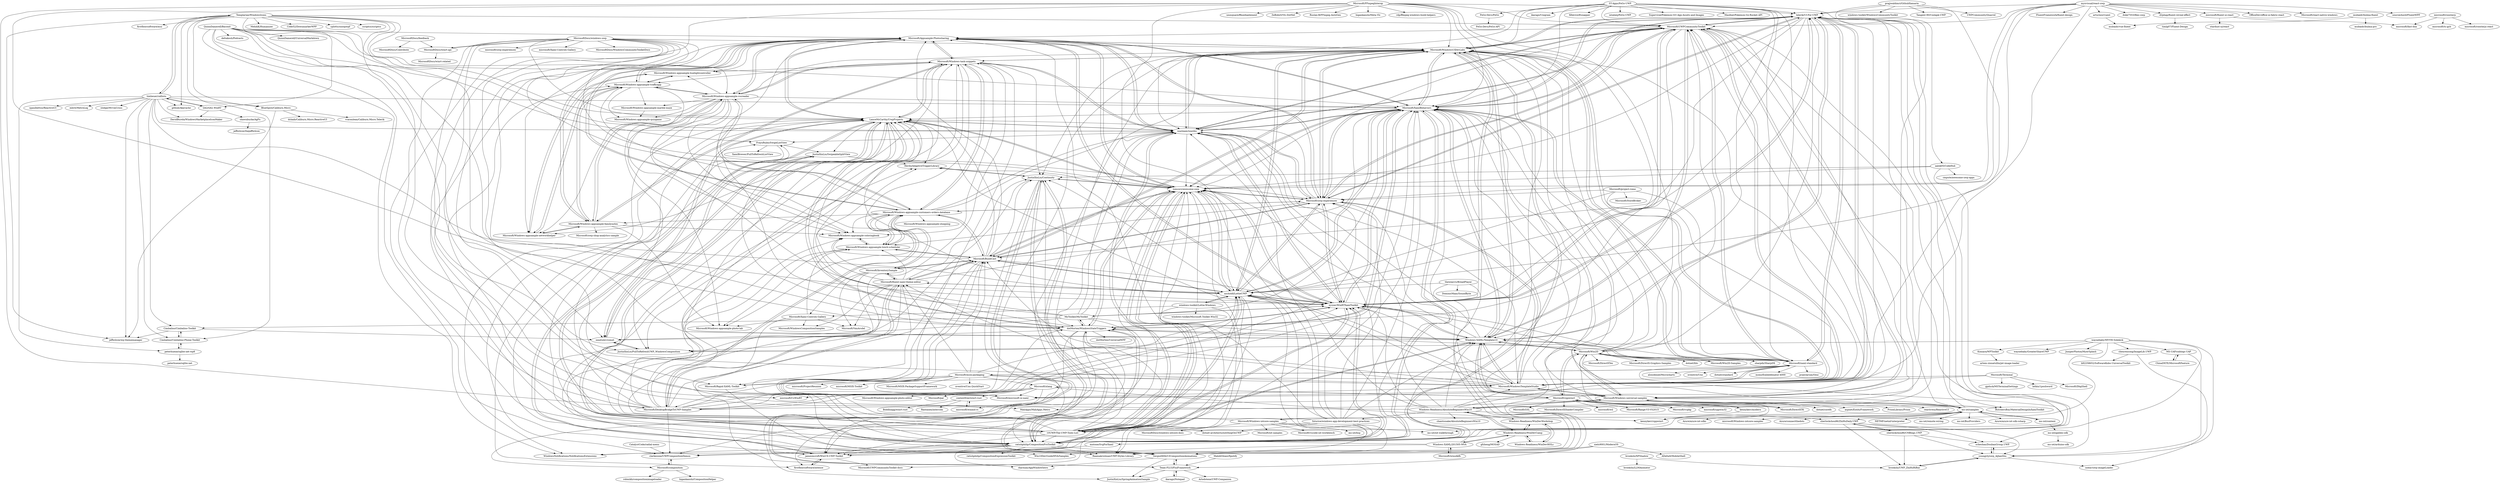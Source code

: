 digraph G {
"telerik/UI-For-UWP" -> "Microsoft/UWPCommunityToolkit"
"telerik/UI-For-UWP" -> "Microsoft/WindowsUIDevLabs"
"telerik/UI-For-UWP" -> "Microsoft/WindowsTemplateStudio"
"telerik/UI-For-UWP" -> "Microsoft/XamlBehaviors"
"telerik/UI-For-UWP" -> "Windows-XAML/Template10"
"telerik/UI-For-UWP" -> "Microsoft/uwp-experiences"
"telerik/UI-For-UWP" -> "xyzzer/WinRTXamlToolkit"
"telerik/UI-For-UWP" -> "Microsoft/xaml-standard"
"telerik/UI-For-UWP" -> "wasteam/waslibs"
"telerik/UI-For-UWP" -> "azchohfi/LottieUWP"
"telerik/UI-For-UWP" -> "Microsoft/microsoft-ui-xaml" ["e"=1]
"telerik/UI-For-UWP" -> "tomzorz/awesome-uwp"
"telerik/UI-For-UWP" -> "ratishphilip/CompositionProToolkit"
"telerik/UI-For-UWP" -> "Microsoft/BuildCast"
"telerik/UI-For-UWP" -> "10UWP/The-UWP-Tools-List"
"Microsoft/Windows-universal-samples" -> "Microsoft/UWPCommunityToolkit"
"Microsoft/Windows-universal-samples" -> "Windows-XAML/Template10"
"Microsoft/Windows-universal-samples" -> "telerik/UI-For-UWP"
"Microsoft/Windows-universal-samples" -> "Microsoft/WindowsTemplateStudio"
"Microsoft/Windows-universal-samples" -> "Microsoft/WindowsUIDevLabs"
"Microsoft/Windows-universal-samples" -> "PrismLibrary/Prism" ["e"=1]
"Microsoft/Windows-universal-samples" -> "ButchersBoy/MaterialDesignInXamlToolkit" ["e"=1]
"Microsoft/Windows-universal-samples" -> "Microsoft/Win2D"
"Microsoft/Windows-universal-samples" -> "ms-iot/samples"
"Microsoft/Windows-universal-samples" -> "reactiveui/ReactiveUI" ["e"=1]
"Microsoft/Windows-universal-samples" -> "dotnet/corefx" ["e"=1]
"Microsoft/Windows-universal-samples" -> "MahApps/MahApps.Metro" ["e"=1]
"Microsoft/Windows-universal-samples" -> "Microsoft/XamlBehaviors"
"Microsoft/Windows-universal-samples" -> "aspnet/EntityFramework" ["e"=1]
"Microsoft/Windows-universal-samples" -> "Windows-Readiness/AbsoluteBeginnersWin10"
"MicrosoftDocs/feedback" -> "MicrosoftDocs/Contribute"
"MicrosoftDocs/feedback" -> "MicrosoftDocs/winrt-api"
"ms-iot/samples" -> "ms-iot/content"
"ms-iot/samples" -> "Microsoft/Windows-iotcore-samples"
"ms-iot/samples" -> "Microsoft/Windows-universal-samples"
"ms-iot/samples" -> "Windows-XAML/Template10"
"ms-iot/samples" -> "Microsoft/UWPCommunityToolkit"
"ms-iot/samples" -> "Azure/azure-iot-sdks" ["e"=1]
"ms-iot/samples" -> "Microsoft/XamlBehaviors"
"ms-iot/samples" -> "microsoft/Windows-iotcore-samples" ["e"=1]
"ms-iot/samples" -> "Azure/connectthedots" ["e"=1]
"ms-iot/samples" -> "telerik/UI-For-UWP"
"ms-iot/samples" -> "NETMF/netmf-interpreter" ["e"=1]
"ms-iot/samples" -> "ms-iot/remote-wiring" ["e"=1]
"ms-iot/samples" -> "ms-iot/BusProviders"
"ms-iot/samples" -> "Azure/azure-iot-sdk-csharp" ["e"=1]
"ms-iot/samples" -> "ms-iot/iot-walkthrough"
"Microsoft/XamlBehaviors" -> "xyzzer/WinRTXamlToolkit"
"Microsoft/XamlBehaviors" -> "Microsoft/WindowsUIDevLabs"
"Microsoft/XamlBehaviors" -> "Microsoft/UWPCommunityToolkit"
"Microsoft/XamlBehaviors" -> "dotMorten/WindowsStateTriggers"
"Microsoft/XamlBehaviors" -> "ratishphilip/CompositionProToolkit"
"Microsoft/XamlBehaviors" -> "Windows-XAML/Template10"
"Microsoft/XamlBehaviors" -> "telerik/UI-For-UWP"
"Microsoft/XamlBehaviors" -> "Microsoft/uwp-experiences"
"Microsoft/XamlBehaviors" -> "Microsoft/xaml-standard"
"Microsoft/XamlBehaviors" -> "Microsoft/Appsample-Photosharing"
"Microsoft/XamlBehaviors" -> "wasteam/waslibs"
"Microsoft/XamlBehaviors" -> "tomzorz/awesome-uwp"
"Microsoft/XamlBehaviors" -> "LanceMcCarthy/UwpProjects"
"Microsoft/XamlBehaviors" -> "azchohfi/LottieUWP"
"Microsoft/XamlBehaviors" -> "WindowsNotifications/NotificationsExtensions"
"MicrosoftDocs/windows-uwp" -> "MicrosoftDocs/winrt-api"
"MicrosoftDocs/windows-uwp" -> "Microsoft/uwp-experiences"
"MicrosoftDocs/windows-uwp" -> "MicrosoftDocs/WindowsCommunityToolkitDocs" ["e"=1]
"MicrosoftDocs/windows-uwp" -> "microsoft/uwp-experiences" ["e"=1]
"MicrosoftDocs/windows-uwp" -> "tomzorz/awesome-uwp"
"MicrosoftDocs/windows-uwp" -> "microsoft/CsWinRT" ["e"=1]
"MicrosoftDocs/windows-uwp" -> "ratishphilip/CompositionProToolkit"
"MicrosoftDocs/windows-uwp" -> "Microsoft/microsoft-ui-xaml" ["e"=1]
"MicrosoftDocs/windows-uwp" -> "LanceMcCarthy/UwpProjects"
"MicrosoftDocs/windows-uwp" -> "Microsoft/DesktopBridgeToUWP-Samples"
"MicrosoftDocs/windows-uwp" -> "Microsoft/WindowsUIDevLabs"
"MicrosoftDocs/windows-uwp" -> "azchohfi/LottieUWP"
"MicrosoftDocs/windows-uwp" -> "microsoft/Xaml-Controls-Gallery" ["e"=1]
"MicrosoftDocs/windows-uwp" -> "Microsoft/WindowsTemplateStudio"
"MicrosoftDocs/windows-uwp" -> "Microsoft/Rapid-XAML-Toolkit"
"Microsoft/cppwinrt" -> "kennykerr/modern"
"Microsoft/cppwinrt" -> "Microsoft/xlang"
"Microsoft/cppwinrt" -> "Microsoft/Win2D"
"Microsoft/cppwinrt" -> "Microsoft/DirectXTK" ["e"=1]
"Microsoft/cppwinrt" -> "Microsoft/GSL" ["e"=1]
"Microsoft/cppwinrt" -> "kennykerr/cppwinrt"
"Microsoft/cppwinrt" -> "Microsoft/XamlBehaviors"
"Microsoft/cppwinrt" -> "Microsoft/DirectXShaderCompiler" ["e"=1]
"Microsoft/cppwinrt" -> "microsoft/wil" ["e"=1]
"Microsoft/cppwinrt" -> "Microsoft/Range-V3-VS2015"
"Microsoft/cppwinrt" -> "Microsoft/UWPCommunityToolkit"
"Microsoft/cppwinrt" -> "Microsoft/vcpkg" ["e"=1]
"Microsoft/cppwinrt" -> "Microsoft/WindowsUIDevLabs"
"Microsoft/cppwinrt" -> "microsoft/cppwin32" ["e"=1]
"Microsoft/cppwinrt" -> "Microsoft/DesktopBridgeToUWP-Samples"
"Microsoft/FFmpegInterop" -> "unosquare/ffmediaelement" ["e"=1]
"Microsoft/FFmpegInterop" -> "ZeBobo5/Vlc.DotNet" ["e"=1]
"Microsoft/FFmpegInterop" -> "azchohfi/LottieUWP"
"Microsoft/FFmpegInterop" -> "Microsoft/WindowsUIDevLabs"
"Microsoft/FFmpegInterop" -> "xyzzer/WinRTXamlToolkit"
"Microsoft/FFmpegInterop" -> "Microsoft/XamlBehaviors"
"Microsoft/FFmpegInterop" -> "Ruslan-B/FFmpeg.AutoGen" ["e"=1]
"Microsoft/FFmpegInterop" -> "ratishphilip/CompositionProToolkit"
"Microsoft/FFmpegInterop" -> "Microsoft/Win2D"
"Microsoft/FFmpegInterop" -> "Microsoft/UWPCommunityToolkit"
"Microsoft/FFmpegInterop" -> "dotMorten/WindowsStateTriggers"
"Microsoft/FFmpegInterop" -> "telerik/UI-For-UWP"
"Microsoft/FFmpegInterop" -> "higankanshi/Meta.Vlc" ["e"=1]
"Microsoft/FFmpegInterop" -> "rdp/ffmpeg-windows-build-helpers" ["e"=1]
"Microsoft/FFmpegInterop" -> "Microsoft/DesktopBridgeToUWP-Samples"
"Microsoft/xlang" -> "Microsoft/cppwinrt"
"Microsoft/xlang" -> "kennykerr/cppwinrt"
"Microsoft/xlang" -> "Microsoft/microsoft-ui-xaml" ["e"=1]
"Microsoft/xlang" -> "Microsoft/Windows-appsample-photo-editor"
"Microsoft/xlang" -> "contextfree/winrt-rust"
"Microsoft/xlang" -> "microsoft/CsWinRT" ["e"=1]
"Microsoft/xlang" -> "microsoft/winmd-rs"
"Microsoft/xlang" -> "Microsoft/pal"
"Microsoft/WindowsTemplateStudio" -> "Microsoft/UWPCommunityToolkit"
"Microsoft/WindowsTemplateStudio" -> "telerik/UI-For-UWP"
"Microsoft/WindowsTemplateStudio" -> "Microsoft/WindowsUIDevLabs"
"Microsoft/WindowsTemplateStudio" -> "Windows-XAML/Template10"
"Microsoft/WindowsTemplateStudio" -> "Microsoft/xaml-standard"
"Microsoft/WindowsTemplateStudio" -> "Microsoft/uwp-experiences"
"Microsoft/WindowsTemplateStudio" -> "Microsoft/microsoft-ui-xaml" ["e"=1]
"Microsoft/WindowsTemplateStudio" -> "Microsoft/BuildCast"
"Microsoft/WindowsTemplateStudio" -> "Microsoft/XamlBehaviors"
"Microsoft/WindowsTemplateStudio" -> "azchohfi/LottieUWP"
"Microsoft/WindowsTemplateStudio" -> "wasteam/waslibs"
"Microsoft/WindowsTemplateStudio" -> "Microsoft/Windows-universal-samples"
"Microsoft/WindowsTemplateStudio" -> "xyzzer/WinRTXamlToolkit"
"Microsoft/WindowsTemplateStudio" -> "tomzorz/awesome-uwp"
"Microsoft/WindowsTemplateStudio" -> "Microsoft/fluent-xaml-theme-editor"
"Microsoft/Win2D" -> "Microsoft/Win2D-Samples"
"Microsoft/Win2D" -> "Microsoft/DirectXTK" ["e"=1]
"Microsoft/Win2D" -> "Microsoft/XamlBehaviors"
"Microsoft/Win2D" -> "sharpdx/SharpDX" ["e"=1]
"Microsoft/Win2D" -> "Microsoft/WindowsUIDevLabs"
"Microsoft/Win2D" -> "Microsoft/cppwinrt"
"Microsoft/Win2D" -> "Microsoft/UWPCommunityToolkit"
"Microsoft/Win2D" -> "Windows-XAML/Template10"
"Microsoft/Win2D" -> "xyzzer/WinRTXamlToolkit"
"Microsoft/Win2D" -> "Microsoft/DirectXTex" ["e"=1]
"Microsoft/Win2D" -> "Microsoft/xaml-standard"
"Microsoft/Win2D" -> "Microsoft/DirectX-Graphics-Samples" ["e"=1]
"Microsoft/Win2D" -> "Microsoft/Windows-universal-samples"
"Microsoft/Win2D" -> "dotnet/llilc" ["e"=1]
"Microsoft/Win2D" -> "telerik/UI-For-UWP"
"Microsoft/xaml-standard" -> "Microsoft/UWPCommunityToolkit"
"Microsoft/xaml-standard" -> "Microsoft/XamlBehaviors"
"Microsoft/xaml-standard" -> "Microsoft/WindowsTemplateStudio"
"Microsoft/xaml-standard" -> "telerik/UI-For-UWP"
"Microsoft/xaml-standard" -> "ratishphilip/CompositionProToolkit"
"Microsoft/xaml-standard" -> "Microsoft/WindowsUIDevLabs"
"Microsoft/xaml-standard" -> "mono/Embeddinator-4000" ["e"=1]
"Microsoft/xaml-standard" -> "praeclarum/Ooui" ["e"=1]
"Microsoft/xaml-standard" -> "dotMorten/WindowsStateTriggers"
"Microsoft/xaml-standard" -> "aloisdeniel/Microcharts" ["e"=1]
"Microsoft/xaml-standard" -> "Microsoft/msix-packaging"
"Microsoft/xaml-standard" -> "nventive/Uno" ["e"=1]
"Microsoft/xaml-standard" -> "dotnet/standard" ["e"=1]
"Microsoft/xaml-standard" -> "Windows-XAML/Template10"
"Microsoft/xaml-standard" -> "xyzzer/WinRTXamlToolkit"
"Microsoft/msix-packaging" -> "Microsoft/xaml-standard"
"Microsoft/msix-packaging" -> "Microsoft/fluent-xaml-theme-editor"
"Microsoft/msix-packaging" -> "Microsoft/BuildCast"
"Microsoft/msix-packaging" -> "Microsoft/MSIX-PackageSupportFramework"
"Microsoft/msix-packaging" -> "nventive/Uno.QuickStart" ["e"=1]
"Microsoft/msix-packaging" -> "ratishphilip/CompositionProToolkit"
"Microsoft/msix-packaging" -> "Microsoft/WindowsTemplateStudio"
"Microsoft/msix-packaging" -> "Microsoft/microsoft-ui-xaml" ["e"=1]
"Microsoft/msix-packaging" -> "Microsoft/DesktopBridgeToUWP-Samples"
"Microsoft/msix-packaging" -> "Microsoft/Rapid-XAML-Toolkit"
"Microsoft/msix-packaging" -> "microsoft/ProjectReunion" ["e"=1]
"Microsoft/msix-packaging" -> "Microsoft/xlang"
"Microsoft/msix-packaging" -> "microsoft/MSIX-Toolkit" ["e"=1]
"Microsoft/msix-packaging" -> "azchohfi/LottieUWP"
"ST-Apps/PoGo-UWP" -> "Microsoft/UWPCommunityToolkit"
"ST-Apps/PoGo-UWP" -> "filfat/swiftsnapper"
"ST-Apps/PoGo-UWP" -> "Windows-XAML/Template10"
"ST-Apps/PoGo-UWP" -> "PoGo-Devs/PoGo"
"ST-Apps/PoGo-UWP" -> "mtaheij/PoGo-UWP"
"ST-Apps/PoGo-UWP" -> "Microsoft/WindowsUIDevLabs"
"ST-Apps/PoGo-UWP" -> "Microsoft/Windows-universal-samples"
"ST-Apps/PoGo-UWP" -> "Superviral/Pokemon-GO-App-Assets-and-Images"
"ST-Apps/PoGo-UWP" -> "telerik/UI-For-UWP"
"ST-Apps/PoGo-UWP" -> "Maufeat/Pokemon-Go-Rocket-API"
"ST-Apps/PoGo-UWP" -> "Microsoft/xaml-standard"
"ST-Apps/PoGo-UWP" -> "ikarago/Unigram"
"ST-Apps/PoGo-UWP" -> "Microsoft/WindowsTemplateStudio"
"ST-Apps/PoGo-UWP" -> "wasteam/waslibs"
"ST-Apps/PoGo-UWP" -> "Microsoft/XamlBehaviors"
"Microsoft/Terminal" -> "Microsoft/microsoft-ui-xaml" ["e"=1]
"Microsoft/Terminal" -> "Microsoft/Rapid-XAML-Toolkit"
"Microsoft/Terminal" -> "gpduck/MSTerminalSettings"
"Microsoft/Terminal" -> "latkin/1poshword" ["e"=1]
"Microsoft/Terminal" -> "Microsoft/DbgShell" ["e"=1]
"Microsoft/UWPCommunityToolkit" -> "Windows-XAML/Template10"
"Microsoft/UWPCommunityToolkit" -> "telerik/UI-For-UWP"
"Microsoft/UWPCommunityToolkit" -> "Microsoft/WindowsUIDevLabs"
"Microsoft/UWPCommunityToolkit" -> "Microsoft/WindowsTemplateStudio"
"Microsoft/UWPCommunityToolkit" -> "Microsoft/XamlBehaviors"
"Microsoft/UWPCommunityToolkit" -> "Microsoft/Windows-universal-samples"
"Microsoft/UWPCommunityToolkit" -> "Microsoft/uwp-experiences"
"Microsoft/UWPCommunityToolkit" -> "Microsoft/xaml-standard"
"Microsoft/UWPCommunityToolkit" -> "xyzzer/WinRTXamlToolkit"
"Microsoft/UWPCommunityToolkit" -> "wasteam/waslibs"
"Microsoft/UWPCommunityToolkit" -> "ratishphilip/CompositionProToolkit"
"Microsoft/UWPCommunityToolkit" -> "dotMorten/WindowsStateTriggers"
"Microsoft/UWPCommunityToolkit" -> "tomzorz/awesome-uwp"
"Microsoft/UWPCommunityToolkit" -> "Microsoft/Appsample-Photosharing"
"Microsoft/UWPCommunityToolkit" -> "ButchersBoy/MaterialDesignInXamlToolkit" ["e"=1]
"Sergio0694/UICompositionAnimations" -> "Team-FLUI/FluiFramework"
"Sergio0694/UICompositionAnimations" -> "rkarman/AppWindowIntro"
"Sergio0694/UICompositionAnimations" -> "JustinXinLiu/Continuity"
"Sergio0694/UICompositionAnimations" -> "JustinXinLiu/SpringAnimationSample"
"Microsoft/Windows-iotcore-samples" -> "ms-iot/samples"
"Microsoft/Windows-iotcore-samples" -> "MicrosoftDocs/windows-iotcore-docs"
"Microsoft/Windows-iotcore-samples" -> "ms-iot/iot-walkthrough"
"Microsoft/Windows-iotcore-samples" -> "Microsoft/iot-samples"
"Microsoft/Windows-iotcore-samples" -> "Microsoft/vscode-iot-workbench" ["e"=1]
"Microsoft/Windows-iotcore-samples" -> "Microsoft/BuildCast"
"Microsoft/Windows-iotcore-samples" -> "ms-iot/bsp"
"Microsoft/winsdkfb" -> "Windows-XAML/201505-MVA"
"Microsoft/winsdkfb" -> "Microsoft/XamlBehaviors"
"QuinnDamerell/Baconit" -> "QuinnDamerell/UniversalMarkdown"
"QuinnDamerell/Baconit" -> "LanceMcCarthy/UwpProjects"
"QuinnDamerell/Baconit" -> "nmetulev/comet"
"QuinnDamerell/Baconit" -> "WindowsNotifications/NotificationsExtensions"
"QuinnDamerell/Baconit" -> "wasteam/waslibs"
"QuinnDamerell/Baconit" -> "Microsoft/Windows-appsample-rssreader"
"QuinnDamerell/Baconit" -> "dotMorten/WindowsStateTriggers"
"QuinnDamerell/Baconit" -> "deltakosh/Podcasts"
"QuinnDamerell/Baconit" -> "JustinXinLiu/PullToRefreshUWP_WindowsComposition"
"QuinnDamerell/Baconit" -> "FrayxRulez/SwipeListView"
"QuinnDamerell/Baconit" -> "Microsoft/Appsample-Photosharing"
"QuinnDamerell/Baconit" -> "jamesmcroft/WinUX-UWP-Toolkit"
"microsoft/fluent-ui-react" -> "microsoft/fast-dna"
"microsoft/fluent-ui-react" -> "stardust-ui/react" ["e"=1]
"Templarian/WindowsIcons" -> "timheuer/callisto"
"Templarian/WindowsIcons" -> "github/Akavache" ["e"=1]
"Templarian/WindowsIcons" -> "Cimbalino/Cimbalino-Phone-Toolkit"
"Templarian/WindowsIcons" -> "jeffwilcox/wp-thememanager"
"Templarian/WindowsIcons" -> "MehdiK/Humanizer" ["e"=1]
"Templarian/WindowsIcons" -> "Q42/Q42.WinRT"
"Templarian/WindowsIcons" -> "Code52/DownmarkerWPF" ["e"=1]
"Templarian/WindowsIcons" -> "cplotts/snoopwpf" ["e"=1]
"Templarian/WindowsIcons" -> "Microsoft/XamlBehaviors"
"Templarian/WindowsIcons" -> "BlueSpire/Caliburn.Micro"
"Templarian/WindowsIcons" -> "Microsoft/UWPCommunityToolkit"
"Templarian/WindowsIcons" -> "Windows-XAML/Template10"
"Templarian/WindowsIcons" -> "scriptcs/scriptcs" ["e"=1]
"Templarian/WindowsIcons" -> "MahApps/MahApps.Metro" ["e"=1]
"Templarian/WindowsIcons" -> "firstfloorsoftware/mui" ["e"=1]
"prajjwaldimri/GithubXamarin" -> "aalok05/CodeHub"
"prajjwaldimri/GithubXamarin" -> "telerik/UI-For-UWP"
"prajjwaldimri/GithubXamarin" -> "UWPCommunity/Quarrel" ["e"=1]
"prajjwaldimri/GithubXamarin" -> "windows-toolkit/WindowsCommunityToolkit" ["e"=1]
"prajjwaldimri/GithubXamarin" -> "Tangent-90/Coolapk-UWP" ["e"=1]
"prajjwaldimri/GithubXamarin" -> "Microsoft/WindowsTemplateStudio"
"10UWP/The-UWP-Tools-List" -> "tomzorz/awesome-uwp"
"10UWP/The-UWP-Tools-List" -> "LanceMcCarthy/UwpProjects"
"10UWP/The-UWP-Tools-List" -> "jamesmcroft/WinUX-UWP-Toolkit"
"10UWP/The-UWP-Tools-List" -> "azchohfi/LottieUWP"
"10UWP/The-UWP-Tools-List" -> "xyzzer/WinRTXamlToolkit"
"10UWP/The-UWP-Tools-List" -> "wasteam/waslibs"
"10UWP/The-UWP-Tools-List" -> "ratishphilip/CompositionProToolkit"
"10UWP/The-UWP-Tools-List" -> "Microsoft/WindowsUIDevLabs"
"10UWP/The-UWP-Tools-List" -> "JustinXinLiu/Continuity"
"10UWP/The-UWP-Tools-List" -> "Microsoft/BuildCast"
"10UWP/The-UWP-Tools-List" -> "Microsoft/Appsample-Photosharing"
"10UWP/The-UWP-Tools-List" -> "dotMorten/WindowsStateTriggers"
"10UWP/The-UWP-Tools-List" -> "Windows-XAML/Template10"
"10UWP/The-UWP-Tools-List" -> "Microsoft/Windows-task-snippets"
"10UWP/The-UWP-Tools-List" -> "Microsoft/XamlBehaviors"
"Microsoft/fluent-xaml-theme-editor" -> "Microsoft/BuildCast"
"Microsoft/fluent-xaml-theme-editor" -> "Microsoft/VanArsdel"
"Microsoft/fluent-xaml-theme-editor" -> "azchohfi/LottieUWP"
"Microsoft/fluent-xaml-theme-editor" -> "Microsoft/Rapid-XAML-Toolkit"
"Microsoft/fluent-xaml-theme-editor" -> "Microsoft/InventorySample"
"Microsoft/fluent-xaml-theme-editor" -> "Microsoft/DesktopBridgeToUWP-Samples"
"Microsoft/fluent-xaml-theme-editor" -> "Team-FLUI/FluiFramework"
"Microsoft/fluent-xaml-theme-editor" -> "JustinXinLiu/Continuity"
"Microsoft/fluent-xaml-theme-editor" -> "Microsoft/Windows-appsample-lunch-scheduler"
"Microsoft/fluent-xaml-theme-editor" -> "LanceMcCarthy/UwpProjects"
"Microsoft/fluent-xaml-theme-editor" -> "Microsoft/XamlBehaviors"
"Microsoft/fluent-xaml-theme-editor" -> "Sergio0694/UICompositionAnimations"
"Microsoft/fluent-xaml-theme-editor" -> "Microsoft/WindowsCompositionSamples"
"myxvisual/react-uwp" -> "OfficeDev/office-ui-fabric-react" ["e"=1]
"myxvisual/react-uwp" -> "Microsoft/react-native-windows" ["e"=1]
"myxvisual/react-uwp" -> "sourcechord/FluentWPF" ["e"=1]
"myxvisual/react-uwp" -> "microsoft/fluent-ui-react"
"myxvisual/react-uwp" -> "FluentFramework/fluent-design"
"myxvisual/react-uwp" -> "Microsoft/uwp-experiences"
"myxvisual/react-uwp" -> "telerik/UI-For-UWP"
"myxvisual/react-uwp" -> "Microsoft/WindowsTemplateStudio"
"myxvisual/react-uwp" -> "arturmiz/vuent"
"myxvisual/react-uwp" -> "azchohfi/LottieUWP"
"myxvisual/react-uwp" -> "tomzorz/awesome-uwp"
"myxvisual/react-uwp" -> "duke7553/files-uwp" ["e"=1]
"myxvisual/react-uwp" -> "Microsoft/UWPCommunityToolkit"
"myxvisual/react-uwp" -> "d2phap/fluent-reveal-effect"
"aalok05/CodeHub" -> "JustinXinLiu/Continuity"
"aalok05/CodeHub" -> "cmpute/awesome-uwp-apps"
"aalok05/CodeHub" -> "Sergio0694/UICompositionAnimations"
"aalok05/CodeHub" -> "tomzorz/awesome-uwp"
"sherlockchou86/CNBlogs.UWP" -> "sherlockchou86/ZhiHuDaily.UWP"
"sherlockchou86/CNBlogs.UWP" -> "brookshi/UWP_ZhiHuRiBao"
"sherlockchou86/CNBlogs.UWP" -> "youngytj/uwp_AiJianShu"
"sherlockchou86/CNBlogs.UWP" -> "scheshan/DoubanGroup.UWP"
"Kinnara/WPToolkit" -> "artem-zinnatullin/jet-image-loader"
"arturmiz/vuent" -> "mubaidr/vue-fluent"
"sherlockchou86/ZhiHuDaily.UWP" -> "sherlockchou86/CNBlogs.UWP"
"sherlockchou86/ZhiHuDaily.UWP" -> "brookshi/UWP_ZhiHuRiBao"
"sherlockchou86/ZhiHuDaily.UWP" -> "scheshan/DoubanGroup.UWP"
"sherlockchou86/ZhiHuDaily.UWP" -> "youngytj/uwp_AiJianShu"
"Microsoft/WindowsUIDevLabs" -> "Microsoft/UWPCommunityToolkit"
"Microsoft/WindowsUIDevLabs" -> "Microsoft/XamlBehaviors"
"Microsoft/WindowsUIDevLabs" -> "Microsoft/uwp-experiences"
"Microsoft/WindowsUIDevLabs" -> "ratishphilip/CompositionProToolkit"
"Microsoft/WindowsUIDevLabs" -> "telerik/UI-For-UWP"
"Microsoft/WindowsUIDevLabs" -> "Microsoft/WindowsTemplateStudio"
"Microsoft/WindowsUIDevLabs" -> "azchohfi/LottieUWP"
"Microsoft/WindowsUIDevLabs" -> "Microsoft/Windows-task-snippets"
"Microsoft/WindowsUIDevLabs" -> "Microsoft/Appsample-Photosharing"
"Microsoft/WindowsUIDevLabs" -> "xyzzer/WinRTXamlToolkit"
"Microsoft/WindowsUIDevLabs" -> "wasteam/waslibs"
"Microsoft/WindowsUIDevLabs" -> "Windows-XAML/Template10"
"Microsoft/WindowsUIDevLabs" -> "Microsoft/BuildCast"
"Microsoft/WindowsUIDevLabs" -> "Microsoft/xaml-standard"
"Microsoft/WindowsUIDevLabs" -> "JustinXinLiu/Continuity"
"windows-toolkit/Lottie-Windows" -> "azchohfi/LottieUWP"
"windows-toolkit/Lottie-Windows" -> "tomzorz/awesome-uwp"
"windows-toolkit/Lottie-Windows" -> "Microsoft/Xaml-Controls-Gallery"
"windows-toolkit/Lottie-Windows" -> "Raamakrishnan/UWP-Styles-Library"
"windows-toolkit/Lottie-Windows" -> "windows-toolkit/Microsoft.Toolkit.Win32" ["e"=1]
"windows-toolkit/Lottie-Windows" -> "Microsoft/UWPCommunityToolkit-docs"
"LanceMcCarthy/UwpProjects" -> "tomzorz/awesome-uwp"
"LanceMcCarthy/UwpProjects" -> "nmetulev/comet"
"LanceMcCarthy/UwpProjects" -> "clarkezone/UWPCompositionDemos"
"LanceMcCarthy/UwpProjects" -> "ratishphilip/CompositionProToolkit"
"LanceMcCarthy/UwpProjects" -> "jamesmcroft/WinUX-UWP-Toolkit"
"LanceMcCarthy/UwpProjects" -> "dotMorten/WindowsStateTriggers"
"LanceMcCarthy/UwpProjects" -> "JustinXinLiu/PullToRefreshUWP_WindowsComposition"
"LanceMcCarthy/UwpProjects" -> "Microsoft/Windows-task-snippets"
"LanceMcCarthy/UwpProjects" -> "Microsoft/Appsample-Photosharing"
"LanceMcCarthy/UwpProjects" -> "JustinXinLiu/SwipeableSplitView"
"LanceMcCarthy/UwpProjects" -> "10UWP/The-UWP-Tools-List"
"LanceMcCarthy/UwpProjects" -> "Herdo/AdaptiveTriggerLibrary"
"LanceMcCarthy/UwpProjects" -> "Raamakrishnan/UWP-Styles-Library"
"LanceMcCarthy/UwpProjects" -> "wasteam/waslibs"
"LanceMcCarthy/UwpProjects" -> "WindowsNotifications/NotificationsExtensions"
"Microsoft/Appsample-Photosharing" -> "Microsoft/Windows-appsample-rssreader"
"Microsoft/Appsample-Photosharing" -> "LanceMcCarthy/UwpProjects"
"Microsoft/Appsample-Photosharing" -> "Microsoft/Windows-task-snippets"
"Microsoft/Appsample-Photosharing" -> "Microsoft/Windows-appsample-trafficapp"
"Microsoft/Appsample-Photosharing" -> "Microsoft/Windows-appsample-familynotes"
"Microsoft/Appsample-Photosharing" -> "wasteam/waslibs"
"Microsoft/Appsample-Photosharing" -> "Microsoft/XamlBehaviors"
"Microsoft/Appsample-Photosharing" -> "Microsoft/WindowsUIDevLabs"
"Microsoft/Appsample-Photosharing" -> "tomzorz/awesome-uwp"
"Microsoft/Appsample-Photosharing" -> "Microsoft/Windows-appsample-coloringbook"
"Microsoft/Appsample-Photosharing" -> "Microsoft/Windows-appsample-networkhelper"
"Microsoft/Appsample-Photosharing" -> "Microsoft/uwp-experiences"
"Microsoft/Appsample-Photosharing" -> "xyzzer/WinRTXamlToolkit"
"Microsoft/Appsample-Photosharing" -> "Microsoft/Windows-appsample-customers-orders-database"
"Microsoft/Appsample-Photosharing" -> "Microsoft/Windows-appsample-huelightcontroller"
"Microsoft/Windows-appsample-rssreader" -> "Microsoft/Windows-appsample-trafficapp"
"Microsoft/Windows-appsample-rssreader" -> "Microsoft/Appsample-Photosharing"
"Microsoft/Windows-appsample-rssreader" -> "Microsoft/Windows-appsample-huelightcontroller"
"Microsoft/Windows-appsample-rssreader" -> "Microsoft/Windows-appsample-familynotes"
"Microsoft/Windows-appsample-rssreader" -> "Microsoft/Windows-appsample-networkhelper"
"Microsoft/Windows-appsample-rssreader" -> "Microsoft/Windows-appsample-quizgame"
"Microsoft/Windows-appsample-rssreader" -> "Microsoft/Windows-appsample-marble-maze"
"Microsoft/Windows-appsample-rssreader" -> "Microsoft/Windows-task-snippets"
"Microsoft/Windows-appsample-rssreader" -> "Microsoft/Windows-appsample-coloringbook"
"Microsoft/Windows-appsample-rssreader" -> "Microsoft/Windows-appsample-customers-orders-database"
"Microsoft/Windows-appsample-rssreader" -> "Microsoft/Windows-appsample-photo-lab"
"Microsoft/Windows-appsample-rssreader" -> "xyzzer/WinRTXamlToolkit"
"Microsoft/Windows-appsample-rssreader" -> "Microsoft/Windows-appsample-lunch-scheduler"
"Microsoft/Windows-appsample-rssreader" -> "Microsoft/XamlBehaviors"
"Microsoft/Windows-appsample-rssreader" -> "Microsoft/WindowsUIDevLabs"
"brookshi/XPShadow" -> "brookshi/LLMAnimator"
"brookshi/XPShadow" -> "brookshi/UWP_ZhiHuRiBao"
"nmetulev/comet" -> "JustinXinLiu/PullToRefreshUWP_WindowsComposition"
"nmetulev/comet" -> "LanceMcCarthy/UwpProjects"
"nmetulev/comet" -> "JustinXinLiu/SwipeableSplitView"
"youngytj/uwp_AiJianShu" -> "scheshan/DoubanGroup.UWP"
"youngytj/uwp_AiJianShu" -> "noear/uwp-imageLoader"
"youngytj/uwp_AiJianShu" -> "brookshi/UWP_ZhiHuRiBao"
"Windows-Readiness/WinDevCamp" -> "Windows-Readiness/WinDevWorkshop"
"Windows-Readiness/WinDevCamp" -> "Windows-Readiness/WinDevHOLs"
"Windows-Readiness/WinDevCamp" -> "Windows-XAML/201505-MVA"
"Windows-Readiness/WinDevCamp" -> "Windows-Readiness/AbsoluteBeginnersWin10"
"Windows-Readiness/WinDevCamp" -> "gfzheng/MOSAD"
"MicrosoftDocs/winrt-api" -> "MicrosoftDocs/winrt-related"
"MicrosoftDocs/winrt-api" -> "MicrosoftDocs/windows-uwp"
"niels9001/ModernOS" -> "Team-FLUI/FluiFramework"
"niels9001/ModernOS" -> "Sergio0694/UICompositionAnimations"
"niels9001/ModernOS" -> "ADeltaX/MobileShell" ["e"=1]
"kennykerr/modern" -> "Microsoft/cppwinrt"
"kennykerr/modern" -> "kennykerr/cppwinrt"
"ChinaDXTE/MicrosoftFeature" -> "MS-UAP/cnblogs-UAP"
"ms-iot/content" -> "ms-iot/galileo-sdk"
"ms-iot/content" -> "ms-iot/samples"
"Microsoft/Xaml-Controls-Gallery" -> "Microsoft/VanArsdel"
"Microsoft/Xaml-Controls-Gallery" -> "Microsoft/WindowsCompositionSamples"
"Microsoft/Xaml-Controls-Gallery" -> "Microsoft/microsoft-ui-xaml" ["e"=1]
"Microsoft/Xaml-Controls-Gallery" -> "Microsoft/Windows-appsample-photo-lab"
"Microsoft/Xaml-Controls-Gallery" -> "Microsoft/Windows-appsample-lunch-scheduler"
"Windows-XAML/Template10" -> "Microsoft/UWPCommunityToolkit"
"Windows-XAML/Template10" -> "Microsoft/XamlBehaviors"
"Windows-XAML/Template10" -> "Microsoft/Windows-universal-samples"
"Windows-XAML/Template10" -> "telerik/UI-For-UWP"
"Windows-XAML/Template10" -> "Microsoft/WindowsTemplateStudio"
"Windows-XAML/Template10" -> "xyzzer/WinRTXamlToolkit"
"Windows-XAML/Template10" -> "Microsoft/WindowsUIDevLabs"
"Windows-XAML/Template10" -> "dotMorten/WindowsStateTriggers"
"Windows-XAML/Template10" -> "tomzorz/awesome-uwp"
"Windows-XAML/Template10" -> "wasteam/waslibs"
"Windows-XAML/Template10" -> "LanceMcCarthy/UwpProjects"
"Windows-XAML/Template10" -> "Microsoft/Appsample-Photosharing"
"Windows-XAML/Template10" -> "Microsoft/xaml-standard"
"Windows-XAML/Template10" -> "10UWP/The-UWP-Tools-List"
"Windows-XAML/Template10" -> "Microsoft/Win2D"
"mubaidr/bulma-fluent" -> "mubaidr/vue-fluent"
"mubaidr/bulma-fluent" -> "mubaidr/bulma-pro"
"azchohfi/LottieUWP" -> "tomzorz/awesome-uwp"
"azchohfi/LottieUWP" -> "JustinXinLiu/Continuity"
"azchohfi/LottieUWP" -> "Microsoft/WindowsUIDevLabs"
"azchohfi/LottieUWP" -> "Sergio0694/UICompositionAnimations"
"azchohfi/LottieUWP" -> "Raamakrishnan/UWP-Styles-Library"
"azchohfi/LottieUWP" -> "ratishphilip/CompositionProToolkit"
"azchohfi/LottieUWP" -> "windows-toolkit/Lottie-Windows"
"azchohfi/LottieUWP" -> "jamesmcroft/WinUX-UWP-Toolkit"
"azchohfi/LottieUWP" -> "LanceMcCarthy/UwpProjects"
"azchohfi/LottieUWP" -> "Microsoft/BuildCast"
"azchohfi/LottieUWP" -> "xyzzer/WinRTXamlToolkit"
"azchohfi/LottieUWP" -> "10UWP/The-UWP-Tools-List"
"azchohfi/LottieUWP" -> "Microsoft/XamlBehaviors"
"azchohfi/LottieUWP" -> "Microsoft/uwp-experiences"
"azchohfi/LottieUWP" -> "Microsoft/fluent-xaml-theme-editor"
"MahdiGhiasi/Xpotify" -> "Team-FLUI/FluiFramework"
"Q42/Q42.WinRT" -> "timheuer/callisto"
"Q42/Q42.WinRT" -> "shawnburke/AgFx"
"Q42/Q42.WinRT" -> "DavidBurela/WindowsMarketplaceIconMaker"
"waynebaby/MVVM-Sidekick" -> "youngytj/uwp_AiJianShu"
"waynebaby/MVVM-Sidekick" -> "waynebaby/GreaterShareUWP"
"waynebaby/MVVM-Sidekick" -> "Kinnara/WPToolkit"
"waynebaby/MVVM-Sidekick" -> "JuniperPhoton/MyerSplash"
"waynebaby/MVVM-Sidekick" -> "chenrensong/ImageLib.UWP"
"waynebaby/MVVM-Sidekick" -> "sherlockchou86/ZhiHuDaily.UWP"
"waynebaby/MVVM-Sidekick" -> "MS-UAP/cnblogs-UAP"
"waynebaby/MVVM-Sidekick" -> "JustinXinLiu/PullToRefreshUWP_WindowsComposition"
"waynebaby/MVVM-Sidekick" -> "scheshan/DoubanGroup.UWP"
"scheshan/DoubanGroup.UWP" -> "youngytj/uwp_AiJianShu"
"Microsoft/BuildCast" -> "Microsoft/Windows-appsample-lunch-scheduler"
"Microsoft/BuildCast" -> "Microsoft/Windows-appsample-customers-orders-database"
"Microsoft/BuildCast" -> "Microsoft/fluent-xaml-theme-editor"
"Microsoft/BuildCast" -> "Microsoft/Windows-appsample-coloringbook"
"Microsoft/BuildCast" -> "tomzorz/awesome-uwp"
"Microsoft/BuildCast" -> "Microsoft/uwp-experiences"
"Microsoft/BuildCast" -> "azchohfi/LottieUWP"
"Microsoft/BuildCast" -> "JustinXinLiu/Continuity"
"Microsoft/BuildCast" -> "Microsoft/WindowsUIDevLabs"
"Microsoft/BuildCast" -> "Microsoft/InventorySample"
"Microsoft/BuildCast" -> "Sergio0694/UICompositionAnimations"
"Microsoft/BuildCast" -> "ratishphilip/CompositionProToolkit"
"Microsoft/BuildCast" -> "LanceMcCarthy/UwpProjects"
"Microsoft/BuildCast" -> "xyzzer/WinRTXamlToolkit"
"Microsoft/BuildCast" -> "Microsoft/Appsample-Photosharing"
"Microsoft/Windows-appsample-coloringbook" -> "Microsoft/Windows-appsample-lunch-scheduler"
"wasteam/waslibs" -> "Microsoft/Appsample-Photosharing"
"wasteam/waslibs" -> "xyzzer/WinRTXamlToolkit"
"wasteam/waslibs" -> "LanceMcCarthy/UwpProjects"
"wasteam/waslibs" -> "Microsoft/XamlBehaviors"
"wasteam/waslibs" -> "Microsoft/WindowsUIDevLabs"
"wasteam/waslibs" -> "ratishphilip/CompositionProToolkit"
"wasteam/waslibs" -> "tomzorz/awesome-uwp"
"wasteam/waslibs" -> "telerik/UI-For-UWP"
"wasteam/waslibs" -> "10UWP/The-UWP-Tools-List"
"wasteam/waslibs" -> "jamesmcroft/WinUX-UWP-Toolkit"
"wasteam/waslibs" -> "Microsoft/UWPCommunityToolkit"
"wasteam/waslibs" -> "Microsoft/uwp-experiences"
"wasteam/waslibs" -> "dotMorten/WindowsStateTriggers"
"wasteam/waslibs" -> "Microsoft/Windows-task-snippets"
"wasteam/waslibs" -> "FrayxRulez/SwipeListView"
"JustinXinLiu/Continuity" -> "ratishphilip/CompositionProToolkit"
"JustinXinLiu/Continuity" -> "Sergio0694/UICompositionAnimations"
"JustinXinLiu/Continuity" -> "Herdo/AdaptiveTriggerLibrary"
"JustinXinLiu/Continuity" -> "tomzorz/awesome-uwp"
"JustinXinLiu/Continuity" -> "Team-FLUI/FluiFramework"
"JustinXinLiu/Continuity" -> "JustinXinLiu/PullToRefreshUWP_WindowsComposition"
"JustinXinLiu/Continuity" -> "JustinXinLiu/SpringAnimationSample"
"Cimbalino/Cimbalino-Phone-Toolkit" -> "Cimbalino/Cimbalino-Toolkit"
"Cimbalino/Cimbalino-Phone-Toolkit" -> "peterhuene/sqlite-net-wp8"
"Cimbalino/Cimbalino-Toolkit" -> "Cimbalino/Cimbalino-Phone-Toolkit"
"Cimbalino/Cimbalino-Toolkit" -> "nmetulev/comet"
"Cimbalino/Cimbalino-Toolkit" -> "jeffwilcox/wp-thememanager"
"peterhuene/sqlite-net-wp8" -> "peterhuene/sqlite-net"
"peterhuene/sqlite-net-wp8" -> "Cimbalino/Cimbalino-Phone-Toolkit"
"xyzzer/WinRTXamlToolkit" -> "Microsoft/XamlBehaviors"
"xyzzer/WinRTXamlToolkit" -> "tomzorz/awesome-uwp"
"xyzzer/WinRTXamlToolkit" -> "MyToolkit/MyToolkit"
"xyzzer/WinRTXamlToolkit" -> "dotMorten/WindowsStateTriggers"
"xyzzer/WinRTXamlToolkit" -> "wasteam/waslibs"
"xyzzer/WinRTXamlToolkit" -> "ratishphilip/CompositionProToolkit"
"xyzzer/WinRTXamlToolkit" -> "Microsoft/WindowsUIDevLabs"
"xyzzer/WinRTXamlToolkit" -> "telerik/UI-For-UWP"
"xyzzer/WinRTXamlToolkit" -> "Windows-XAML/Template10"
"xyzzer/WinRTXamlToolkit" -> "LanceMcCarthy/UwpProjects"
"xyzzer/WinRTXamlToolkit" -> "azchohfi/LottieUWP"
"xyzzer/WinRTXamlToolkit" -> "Microsoft/uwp-experiences"
"xyzzer/WinRTXamlToolkit" -> "Microsoft/UWPCommunityToolkit"
"xyzzer/WinRTXamlToolkit" -> "10UWP/The-UWP-Tools-List"
"xyzzer/WinRTXamlToolkit" -> "Microsoft/Appsample-Photosharing"
"JustinXinLiu/PullToRefreshUWP_WindowsComposition" -> "nmetulev/comet"
"Microsoft/InventorySample" -> "dotnet-architecture/eShopOnUWP" ["e"=1]
"Microsoft/InventorySample" -> "Microsoft/Windows-appsample-customers-orders-database"
"Microsoft/InventorySample" -> "Microsoft/BuildCast"
"Microsoft/InventorySample" -> "Microsoft/fluent-xaml-theme-editor"
"Microsoft/InventorySample" -> "Microsoft/Windows-appsample-coloringbook"
"Microsoft/InventorySample" -> "Microsoft/Xaml-Controls-Gallery"
"Microsoft/InventorySample" -> "Microsoft/VanArsdel"
"Microsoft/Windows-appsample-customers-orders-database" -> "Microsoft/Windows-appsample-lunch-scheduler"
"Microsoft/Windows-appsample-customers-orders-database" -> "Microsoft/BuildCast"
"Microsoft/Windows-appsample-customers-orders-database" -> "Microsoft/Windows-appsample-coloringbook"
"Microsoft/Windows-appsample-customers-orders-database" -> "Microsoft/InventorySample"
"Microsoft/Windows-appsample-customers-orders-database" -> "Microsoft/uwp-experiences"
"Microsoft/Windows-appsample-customers-orders-database" -> "Microsoft/Windows-task-snippets"
"Microsoft/Windows-appsample-customers-orders-database" -> "Microsoft/Appsample-Photosharing"
"Microsoft/Windows-appsample-customers-orders-database" -> "Microsoft/Windows-appsample-rssreader"
"Microsoft/Windows-appsample-customers-orders-database" -> "Microsoft/WindowsUIDevLabs"
"Microsoft/Windows-appsample-customers-orders-database" -> "Microsoft/Windows-appsample-familynotes"
"Microsoft/Windows-appsample-customers-orders-database" -> "Microsoft/Windows-appsample-shopping"
"Microsoft/Windows-appsample-customers-orders-database" -> "Microsoft/Windows-appsample-trafficapp"
"Microsoft/Windows-appsample-customers-orders-database" -> "Microsoft/DesktopBridgeToUWP-Samples"
"Microsoft/Windows-appsample-customers-orders-database" -> "Microsoft/Windows-appsample-photo-lab"
"Microsoft/Windows-appsample-customers-orders-database" -> "wasteam/waslibs"
"theweavrs/BreadPlayer" -> "DominicMaas/SoundByte"
"theweavrs/BreadPlayer" -> "Sergio0694/UICompositionAnimations"
"theweavrs/BreadPlayer" -> "azchohfi/LottieUWP"
"theweavrs/BreadPlayer" -> "Raamakrishnan/UWP-Styles-Library"
"Windows-Readiness/AbsoluteBeginnersWin10" -> "Windows-Readiness/WinDevCamp"
"Windows-Readiness/AbsoluteBeginnersWin10" -> "Windows-XAML/Template10"
"Windows-Readiness/AbsoluteBeginnersWin10" -> "Microsoft/Windows-universal-samples"
"Windows-Readiness/AbsoluteBeginnersWin10" -> "Microsoft/Windows-appsample-rssreader"
"Windows-Readiness/AbsoluteBeginnersWin10" -> "sherlockchou86/ZhiHuDaily.UWP"
"Windows-Readiness/AbsoluteBeginnersWin10" -> "Microsoft/WindowsTemplateStudio"
"Windows-Readiness/AbsoluteBeginnersWin10" -> "Microsoft/UWPCommunityToolkit"
"Windows-Readiness/AbsoluteBeginnersWin10" -> "chantisnake/AbsoluteBeginnersWin10"
"Windows-Readiness/AbsoluteBeginnersWin10" -> "Windows-Readiness/WinDevWorkshop"
"Windows-Readiness/AbsoluteBeginnersWin10" -> "telerik/UI-For-UWP"
"Windows-Readiness/AbsoluteBeginnersWin10" -> "futurice/windows-app-development-best-practices"
"Windows-Readiness/AbsoluteBeginnersWin10" -> "xyzzer/WinRTXamlToolkit"
"Windows-Readiness/AbsoluteBeginnersWin10" -> "wasteam/waslibs"
"Windows-Readiness/AbsoluteBeginnersWin10" -> "tomzorz/awesome-uwp"
"Windows-Readiness/AbsoluteBeginnersWin10" -> "Microsoft/WindowsUIDevLabs"
"MyToolkit/MyToolkit" -> "xyzzer/WinRTXamlToolkit"
"MyToolkit/MyToolkit" -> "dotMorten/WindowsStateTriggers"
"MyToolkit/MyToolkit" -> "jamesmcroft/WinUX-UWP-Toolkit"
"MyToolkit/MyToolkit" -> "ratishphilip/CompositionProToolkit"
"MyToolkit/MyToolkit" -> "tomzorz/awesome-uwp"
"MyToolkit/MyToolkit" -> "Microsoft/XamlBehaviors"
"MyToolkit/MyToolkit" -> "wasteam/waslibs"
"MyToolkit/MyToolkit" -> "LanceMcCarthy/UwpProjects"
"MyToolkit/MyToolkit" -> "FrayxRulez/SwipeListView"
"MyToolkit/MyToolkit" -> "nmetulev/comet"
"MyToolkit/MyToolkit" -> "Cimbalino/Cimbalino-Toolkit"
"futurice/windows-app-development-best-practices" -> "tomzorz/awesome-uwp"
"futurice/windows-app-development-best-practices" -> "xyzzer/WinRTXamlToolkit"
"futurice/windows-app-development-best-practices" -> "10UWP/The-UWP-Tools-List"
"futurice/windows-app-development-best-practices" -> "Microsoft/uwp-experiences"
"futurice/windows-app-development-best-practices" -> "ratishphilip/CompositionProToolkit"
"futurice/windows-app-development-best-practices" -> "Microsoft/Windows-task-snippets"
"futurice/windows-app-development-best-practices" -> "wasteam/waslibs"
"futurice/windows-app-development-best-practices" -> "mntone/SvgForXaml"
"futurice/windows-app-development-best-practices" -> "Microsoft/WindowsUIDevLabs"
"futurice/windows-app-development-best-practices" -> "azchohfi/LottieUWP"
"futurice/windows-app-development-best-practices" -> "dotnet-architecture/eShopOnUWP" ["e"=1]
"futurice/windows-app-development-best-practices" -> "Microsoft/XamlBehaviors"
"dotMorten/WindowsStateTriggers" -> "ratishphilip/CompositionProToolkit"
"dotMorten/WindowsStateTriggers" -> "Herdo/AdaptiveTriggerLibrary"
"dotMorten/WindowsStateTriggers" -> "LanceMcCarthy/UwpProjects"
"dotMorten/WindowsStateTriggers" -> "nmetulev/comet"
"dotMorten/WindowsStateTriggers" -> "jamesmcroft/WinUX-UWP-Toolkit"
"dotMorten/WindowsStateTriggers" -> "xyzzer/WinRTXamlToolkit"
"dotMorten/WindowsStateTriggers" -> "Microsoft/XamlBehaviors"
"dotMorten/WindowsStateTriggers" -> "MyToolkit/MyToolkit"
"dotMorten/WindowsStateTriggers" -> "tomzorz/awesome-uwp"
"dotMorten/WindowsStateTriggers" -> "Microsoft/composition"
"dotMorten/WindowsStateTriggers" -> "JustinXinLiu/SwipeableSplitView"
"dotMorten/WindowsStateTriggers" -> "firstfloorsoftware/intense"
"dotMorten/WindowsStateTriggers" -> "clarkezone/UWPCompositionDemos"
"dotMorten/WindowsStateTriggers" -> "Windows-XAML/Template10"
"dotMorten/WindowsStateTriggers" -> "dotMorten/UniversalWPF" ["e"=1]
"microsoft/roosterjs" -> "microsoft/roosterjs-react"
"microsoft/roosterjs" -> "microsoft/ts-gyb"
"microsoft/roosterjs" -> "microsoft/fast-dna"
"Windows-Readiness/WinDevHOLs" -> "Windows-Readiness/WinDevWorkshop"
"Windows-Readiness/WinDevHOLs" -> "Windows-Readiness/WinDevCamp"
"Windows-XAML/201505-MVA" -> "Win10DevGuideMVA/Samples"
"Windows-XAML/201505-MVA" -> "FrayxRulez/SwipeListView"
"Windows-XAML/201505-MVA" -> "Windows-Readiness/WinDevCamp"
"Windows-XAML/201505-MVA" -> "Windows-XAML/Template10"
"Windows-XAML/201505-MVA" -> "Microsoft/winsdkfb"
"brookshi/UWP_ZhiHuRiBao" -> "youngytj/uwp_AiJianShu"
"Microsoft/Windows-appsample-lunch-scheduler" -> "Microsoft/Windows-appsample-coloringbook"
"Microsoft/Windows-appsample-lunch-scheduler" -> "Microsoft/Windows-appsample-customers-orders-database"
"Microsoft/Windows-appsample-lunch-scheduler" -> "Microsoft/BuildCast"
"Microsoft/Windows-appsample-lunch-scheduler" -> "Microsoft/Windows-appsample-photo-lab"
"timheuer/callisto" -> "Q42/Q42.WinRT"
"timheuer/callisto" -> "github/Akavache" ["e"=1]
"timheuer/callisto" -> "jeffwilcox/wp-thememanager"
"timheuer/callisto" -> "mbrit/MetroLog"
"timheuer/callisto" -> "slodge/MvvmCross" ["e"=1]
"timheuer/callisto" -> "Templarian/WindowsIcons"
"timheuer/callisto" -> "DavidBurela/WindowsMarketplaceIconMaker"
"timheuer/callisto" -> "Cimbalino/Cimbalino-Toolkit"
"timheuer/callisto" -> "xyzzer/WinRTXamlToolkit"
"timheuer/callisto" -> "Cimbalino/Cimbalino-Phone-Toolkit"
"timheuer/callisto" -> "peterhuene/sqlite-net-wp8"
"timheuer/callisto" -> "xpaulbettsx/ReactiveUI" ["e"=1]
"timheuer/callisto" -> "Microsoft/XamlBehaviors"
"timheuer/callisto" -> "wasteam/waslibs"
"timheuer/callisto" -> "BlueSpire/Caliburn.Micro"
"Microsoft/Windows-appsample-marble-maze" -> "Microsoft/Windows-appsample-quizgame"
"ratishphilip/CompositionProToolkit" -> "JustinXinLiu/Continuity"
"ratishphilip/CompositionProToolkit" -> "tomzorz/awesome-uwp"
"ratishphilip/CompositionProToolkit" -> "LanceMcCarthy/UwpProjects"
"ratishphilip/CompositionProToolkit" -> "dotMorten/WindowsStateTriggers"
"ratishphilip/CompositionProToolkit" -> "jamesmcroft/WinUX-UWP-Toolkit"
"ratishphilip/CompositionProToolkit" -> "Microsoft/WindowsUIDevLabs"
"ratishphilip/CompositionProToolkit" -> "Sergio0694/UICompositionAnimations"
"ratishphilip/CompositionProToolkit" -> "ratishphilip/CompositionExpressionToolkit"
"ratishphilip/CompositionProToolkit" -> "Herdo/AdaptiveTriggerLibrary"
"ratishphilip/CompositionProToolkit" -> "clarkezone/UWPCompositionDemos"
"ratishphilip/CompositionProToolkit" -> "Microsoft/XamlBehaviors"
"ratishphilip/CompositionProToolkit" -> "rkarman/AppWindowIntro"
"ratishphilip/CompositionProToolkit" -> "xyzzer/WinRTXamlToolkit"
"ratishphilip/CompositionProToolkit" -> "Raamakrishnan/UWP-Styles-Library"
"ratishphilip/CompositionProToolkit" -> "WindowsNotifications/NotificationsExtensions"
"chenrensong/ImageLib.UWP" -> "noear/uwp-imageLoader"
"chenrensong/ImageLib.UWP" -> "h82258652/SoftwareKobo.UniversalToolkit"
"contextfree/winrt-rust" -> "Boddlnagg/winrt-rust"
"contextfree/winrt-rust" -> "microsoft/winmd-rs"
"contextfree/winrt-rust" -> "Rantanen/intercom"
"Microsoft/Rapid-XAML-Toolkit" -> "Raamakrishnan/UWP-Styles-Library"
"Microsoft/uwp-experiences" -> "Microsoft/WindowsUIDevLabs"
"Microsoft/uwp-experiences" -> "Microsoft/UWPCommunityToolkit"
"Microsoft/uwp-experiences" -> "Microsoft/XamlBehaviors"
"Microsoft/uwp-experiences" -> "ratishphilip/CompositionProToolkit"
"Microsoft/uwp-experiences" -> "telerik/UI-For-UWP"
"Microsoft/uwp-experiences" -> "Microsoft/BuildCast"
"Microsoft/uwp-experiences" -> "Microsoft/Windows-appsample-customers-orders-database"
"Microsoft/uwp-experiences" -> "tomzorz/awesome-uwp"
"Microsoft/uwp-experiences" -> "LanceMcCarthy/UwpProjects"
"Microsoft/uwp-experiences" -> "xyzzer/WinRTXamlToolkit"
"Microsoft/uwp-experiences" -> "Microsoft/WindowsTemplateStudio"
"Microsoft/uwp-experiences" -> "Microsoft/Appsample-Photosharing"
"Microsoft/uwp-experiences" -> "azchohfi/LottieUWP"
"Microsoft/uwp-experiences" -> "Microsoft/Windows-appsample-lunch-scheduler"
"Microsoft/uwp-experiences" -> "wasteam/waslibs"
"ikarago/Notepad" -> "Team-FLUI/FluiFramework"
"tomzorz/awesome-uwp" -> "LanceMcCarthy/UwpProjects"
"tomzorz/awesome-uwp" -> "10UWP/The-UWP-Tools-List"
"tomzorz/awesome-uwp" -> "ratishphilip/CompositionProToolkit"
"tomzorz/awesome-uwp" -> "azchohfi/LottieUWP"
"tomzorz/awesome-uwp" -> "xyzzer/WinRTXamlToolkit"
"tomzorz/awesome-uwp" -> "JustinXinLiu/Continuity"
"tomzorz/awesome-uwp" -> "jamesmcroft/WinUX-UWP-Toolkit"
"tomzorz/awesome-uwp" -> "JustinXinLiu/PullToRefreshUWP_WindowsComposition"
"tomzorz/awesome-uwp" -> "Raamakrishnan/UWP-Styles-Library"
"tomzorz/awesome-uwp" -> "Herdo/AdaptiveTriggerLibrary"
"tomzorz/awesome-uwp" -> "dotMorten/WindowsStateTriggers"
"tomzorz/awesome-uwp" -> "Microsoft/BuildCast"
"tomzorz/awesome-uwp" -> "Microsoft/XamlBehaviors"
"tomzorz/awesome-uwp" -> "Microsoft/Appsample-Photosharing"
"tomzorz/awesome-uwp" -> "Microsoft/uwp-experiences"
"Microsoft/DesktopBridgeToUWP-Samples" -> "xyzzer/WinRTXamlToolkit"
"Microsoft/DesktopBridgeToUWP-Samples" -> "Microsoft/XamlBehaviors"
"Microsoft/DesktopBridgeToUWP-Samples" -> "Microsoft/Windows-appsample-coloringbook"
"Microsoft/DesktopBridgeToUWP-Samples" -> "Microsoft/uwp-experiences"
"Microsoft/DesktopBridgeToUWP-Samples" -> "Microsoft/fluent-xaml-theme-editor"
"Microsoft/DesktopBridgeToUWP-Samples" -> "Microsoft/Windows-appsample-lunch-scheduler"
"Microsoft/DesktopBridgeToUWP-Samples" -> "Microsoft/WindowsUIDevLabs"
"Microsoft/DesktopBridgeToUWP-Samples" -> "azchohfi/LottieUWP"
"Microsoft/DesktopBridgeToUWP-Samples" -> "Microsoft/Windows-task-snippets"
"Microsoft/DesktopBridgeToUWP-Samples" -> "LanceMcCarthy/UwpProjects"
"Microsoft/DesktopBridgeToUWP-Samples" -> "dotMorten/WindowsStateTriggers"
"Microsoft/DesktopBridgeToUWP-Samples" -> "Microsoft/BuildCast"
"Microsoft/DesktopBridgeToUWP-Samples" -> "Microsoft/Windows-appsample-customers-orders-database"
"Microsoft/DesktopBridgeToUWP-Samples" -> "Microsoft/Windows-appsample-trafficapp"
"Microsoft/DesktopBridgeToUWP-Samples" -> "clarkezone/UWPCompositionDemos"
"microsoft/winmd-rs" -> "contextfree/winrt-rust"
"Microsoft/Win2D-Samples" -> "Microsoft/Win2D"
"Microsoft/Windows-appsample-trafficapp" -> "Microsoft/Windows-appsample-networkhelper"
"Microsoft/Windows-appsample-trafficapp" -> "Microsoft/Windows-appsample-quizgame"
"Microsoft/Windows-appsample-trafficapp" -> "Microsoft/Windows-appsample-rssreader"
"Microsoft/Windows-appsample-trafficapp" -> "Microsoft/Windows-appsample-familynotes"
"Microsoft/Windows-appsample-trafficapp" -> "Microsoft/Windows-appsample-huelightcontroller"
"Microsoft/Windows-appsample-trafficapp" -> "Microsoft/Windows-appsample-marble-maze"
"Microsoft/Windows-appsample-trafficapp" -> "Microsoft/Windows-appsample-coloringbook"
"Microsoft/Windows-appsample-trafficapp" -> "Microsoft/Appsample-Photosharing"
"jamesmcroft/WinUX-UWP-Toolkit" -> "firstfloorsoftware/intense"
"jamesmcroft/WinUX-UWP-Toolkit" -> "LanceMcCarthy/UwpProjects"
"jamesmcroft/WinUX-UWP-Toolkit" -> "Microsoft/UWPCommunityToolkit-docs"
"FrayxRulez/SwipeListView" -> "XamlBrewer/PullToRefreshListView"
"FrayxRulez/SwipeListView" -> "JustinXinLiu/SwipeableSplitView"
"FrayxRulez/SwipeListView" -> "Win10DevGuideMVA/Samples"
"Microsoft/project-rome" -> "azchohfi/LottieUWP"
"Microsoft/project-rome" -> "Microsoft/xaml-standard"
"Microsoft/project-rome" -> "Microsoft/WindowsTemplateStudio"
"Microsoft/project-rome" -> "Microsoft/uwp-experiences"
"Microsoft/project-rome" -> "Microsoft/StoreBroker"
"d2phap/fluent-reveal-effect" -> "timlg07/Fluent-Design"
"Microsoft/composition" -> "clarkezone/UWPCompositionDemos"
"Microsoft/composition" -> "robmikh/compositionimageloader"
"Microsoft/composition" -> "higankanshi/CompositionHelper"
"Microsoft/Windows-appsample-familynotes" -> "Microsoft/Windows-appsample-networkhelper"
"Microsoft/Windows-appsample-familynotes" -> "Microsoft/Windows-appsample-trafficapp"
"Microsoft/Windows-appsample-familynotes" -> "Microsoft/uwp-shop-analytics-sample"
"Microsoft/Windows-appsample-familynotes" -> "Microsoft/Windows-appsample-coloringbook"
"Microsoft/Windows-appsample-familynotes" -> "Microsoft/Appsample-Photosharing"
"Microsoft/Windows-appsample-familynotes" -> "Microsoft/Windows-appsample-rssreader"
"Microsoft/Windows-appsample-familynotes" -> "Microsoft/Windows-task-snippets"
"Microsoft/Windows-appsample-familynotes" -> "Microsoft/Windows-appsample-photo-lab"
"Microsoft/Windows-task-snippets" -> "LanceMcCarthy/UwpProjects"
"Microsoft/Windows-task-snippets" -> "Microsoft/Appsample-Photosharing"
"Microsoft/Windows-task-snippets" -> "Microsoft/Windows-appsample-familynotes"
"Microsoft/Windows-task-snippets" -> "Microsoft/WindowsUIDevLabs"
"Microsoft/Windows-task-snippets" -> "Microsoft/Windows-appsample-networkhelper"
"Microsoft/Windows-task-snippets" -> "Microsoft/Windows-appsample-trafficapp"
"Microsoft/Windows-task-snippets" -> "JustinXinLiu/PullToRefreshUWP_WindowsComposition"
"Microsoft/Windows-task-snippets" -> "ratishphilip/CompositionProToolkit"
"Microsoft/Windows-task-snippets" -> "Microsoft/Windows-appsample-coloringbook"
"Microsoft/Windows-task-snippets" -> "Microsoft/Windows-appsample-huelightcontroller"
"Microsoft/Windows-task-snippets" -> "Microsoft/Windows-appsample-customers-orders-database"
"Microsoft/Windows-task-snippets" -> "Microsoft/Windows-appsample-rssreader"
"Microsoft/Windows-task-snippets" -> "Microsoft/Windows-appsample-lunch-scheduler"
"Microsoft/Windows-task-snippets" -> "JustinXinLiu/Continuity"
"Microsoft/Windows-task-snippets" -> "wasteam/waslibs"
"Microsoft/Windows-appsample-networkhelper" -> "Microsoft/Windows-appsample-trafficapp"
"Microsoft/Windows-appsample-networkhelper" -> "Microsoft/Windows-appsample-familynotes"
"Microsoft/Windows-appsample-networkhelper" -> "Microsoft/Windows-appsample-huelightcontroller"
"Microsoft/Windows-appsample-huelightcontroller" -> "Microsoft/Windows-appsample-trafficapp"
"Microsoft/Windows-appsample-huelightcontroller" -> "Microsoft/Windows-appsample-networkhelper"
"JustinXinLiu/SwipeableSplitView" -> "firstfloorsoftware/intense"
"JustinXinLiu/SwipeableSplitView" -> "nmetulev/comet"
"JustinXinLiu/SwipeableSplitView" -> "Herdo/AdaptiveTriggerLibrary"
"firstfloorsoftware/intense" -> "jamesmcroft/WinUX-UWP-Toolkit"
"CatalystCode/radial-menu" -> "clarkezone/UWPCompositionDemos"
"mntone/SvgForXaml" -> "clarkezone/UWPCompositionDemos"
"Herdo/AdaptiveTriggerLibrary" -> "JustinXinLiu/Continuity"
"Team-FLUI/FluiFramework" -> "Sergio0694/UICompositionAnimations"
"Team-FLUI/FluiFramework" -> "ikarago/Notepad"
"Team-FLUI/FluiFramework" -> "JustinXinLiu/Continuity"
"Team-FLUI/FluiFramework" -> "Arlodotexe/UWP-Companion"
"Team-FLUI/FluiFramework" -> "JustinXinLiu/SpringAnimationSample"
"MS-UAP/cnblogs-UAP" -> "ChinaDXTE/MicrosoftFeature"
"MS-UAP/cnblogs-UAP" -> "youngytj/uwp_AiJianShu"
"clarkezone/UWPCompositionDemos" -> "Microsoft/composition"
"ms-iot/galileo-sdk" -> "ms-iot/arduino-sdk"
"BlueSpire/Caliburn.Micro" -> "dchaib/Caliburn.Micro.ReactiveUI"
"BlueSpire/Caliburn.Micro" -> "vcaraulean/Caliburn.Micro.Telerik"
"BlueSpire/Caliburn.Micro" -> "jeffwilcox/wp-thememanager"
"PoGo-Devs/PoGo" -> "PoGo-Devs/PoGo-API"
"Windows-Readiness/WinDevWorkshop" -> "Windows-Readiness/WinDevHOLs"
"Windows-Readiness/WinDevWorkshop" -> "Windows-Readiness/WinDevCamp"
"shawnburke/AgFx" -> "jeffwilcox/thejeffwilcox"
"telerik/UI-For-UWP" ["l"="21.592,15.322"]
"Microsoft/UWPCommunityToolkit" ["l"="21.613,15.3"]
"Microsoft/WindowsUIDevLabs" ["l"="21.58,15.303"]
"Microsoft/WindowsTemplateStudio" ["l"="21.593,15.344"]
"Microsoft/XamlBehaviors" ["l"="21.581,15.287"]
"Windows-XAML/Template10" ["l"="21.603,15.283"]
"Microsoft/uwp-experiences" ["l"="21.566,15.314"]
"xyzzer/WinRTXamlToolkit" ["l"="21.57,15.294"]
"Microsoft/xaml-standard" ["l"="21.609,15.319"]
"wasteam/waslibs" ["l"="21.57,15.278"]
"azchohfi/LottieUWP" ["l"="21.545,15.332"]
"Microsoft/microsoft-ui-xaml" ["l"="25.186,18.262"]
"tomzorz/awesome-uwp" ["l"="21.552,15.316"]
"ratishphilip/CompositionProToolkit" ["l"="21.544,15.307"]
"Microsoft/BuildCast" ["l"="21.534,15.319"]
"10UWP/The-UWP-Tools-List" ["l"="21.556,15.296"]
"Microsoft/Windows-universal-samples" ["l"="21.661,15.321"]
"PrismLibrary/Prism" ["l"="23.537,17.397"]
"ButchersBoy/MaterialDesignInXamlToolkit" ["l"="23.453,17.474"]
"Microsoft/Win2D" ["l"="21.633,15.272"]
"ms-iot/samples" ["l"="21.664,15.367"]
"reactiveui/ReactiveUI" ["l"="23.585,17.436"]
"dotnet/corefx" ["l"="25.542,18.256"]
"MahApps/MahApps.Metro" ["l"="23.501,17.407"]
"aspnet/EntityFramework" ["l"="25.688,18.22"]
"Windows-Readiness/AbsoluteBeginnersWin10" ["l"="21.623,15.334"]
"MicrosoftDocs/feedback" ["l"="21.405,15.472"]
"MicrosoftDocs/Contribute" ["l"="21.371,15.494"]
"MicrosoftDocs/winrt-api" ["l"="21.473,15.427"]
"ms-iot/content" ["l"="21.715,15.414"]
"Microsoft/Windows-iotcore-samples" ["l"="21.653,15.411"]
"Azure/azure-iot-sdks" ["l"="-13.446,-44.21"]
"microsoft/Windows-iotcore-samples" ["l"="-12.524,26.819"]
"Azure/connectthedots" ["l"="-13.45,-44.182"]
"NETMF/netmf-interpreter" ["l"="25.421,15.768"]
"ms-iot/remote-wiring" ["l"="10.182,-28.077"]
"ms-iot/BusProviders" ["l"="21.702,15.388"]
"Azure/azure-iot-sdk-csharp" ["l"="-13.47,-44.22"]
"ms-iot/iot-walkthrough" ["l"="21.681,15.408"]
"dotMorten/WindowsStateTriggers" ["l"="21.546,15.282"]
"Microsoft/Appsample-Photosharing" ["l"="21.553,15.269"]
"LanceMcCarthy/UwpProjects" ["l"="21.537,15.29"]
"WindowsNotifications/NotificationsExtensions" ["l"="21.512,15.279"]
"MicrosoftDocs/windows-uwp" ["l"="21.532,15.361"]
"MicrosoftDocs/WindowsCommunityToolkitDocs" ["l"="23.778,17.43"]
"microsoft/uwp-experiences" ["l"="23.865,17.423"]
"microsoft/CsWinRT" ["l"="23.811,17.511"]
"Microsoft/DesktopBridgeToUWP-Samples" ["l"="21.533,15.3"]
"microsoft/Xaml-Controls-Gallery" ["l"="23.763,17.449"]
"Microsoft/Rapid-XAML-Toolkit" ["l"="21.51,15.398"]
"Microsoft/cppwinrt" ["l"="21.637,15.228"]
"kennykerr/modern" ["l"="21.649,15.179"]
"Microsoft/xlang" ["l"="21.684,15.21"]
"Microsoft/DirectXTK" ["l"="-12.413,26.431"]
"Microsoft/GSL" ["l"="-11.702,21.897"]
"kennykerr/cppwinrt" ["l"="21.668,15.192"]
"Microsoft/DirectXShaderCompiler" ["l"="-12.381,26.368"]
"microsoft/wil" ["l"="-11.826,21.823"]
"Microsoft/Range-V3-VS2015" ["l"="21.671,15.163"]
"Microsoft/vcpkg" ["l"="-11.797,21.935"]
"microsoft/cppwin32" ["l"="23.849,17.541"]
"Microsoft/FFmpegInterop" ["l"="21.569,15.332"]
"unosquare/ffmediaelement" ["l"="22.251,16.181"]
"ZeBobo5/Vlc.DotNet" ["l"="22.245,16.207"]
"Ruslan-B/FFmpeg.AutoGen" ["l"="22.21,16.171"]
"higankanshi/Meta.Vlc" ["l"="22.28,16.18"]
"rdp/ffmpeg-windows-build-helpers" ["l"="-26.56,13.59"]
"Microsoft/Windows-appsample-photo-editor" ["l"="21.727,15.197"]
"contextfree/winrt-rust" ["l"="21.742,15.154"]
"microsoft/winmd-rs" ["l"="21.724,15.167"]
"Microsoft/pal" ["l"="21.706,15.184"]
"Microsoft/fluent-xaml-theme-editor" ["l"="21.513,15.334"]
"Microsoft/Win2D-Samples" ["l"="21.672,15.245"]
"sharpdx/SharpDX" ["l"="-14.246,25.993"]
"Microsoft/DirectXTex" ["l"="-12.385,26.421"]
"Microsoft/DirectX-Graphics-Samples" ["l"="-12.444,26.375"]
"dotnet/llilc" ["l"="25.581,18.284"]
"mono/Embeddinator-4000" ["l"="26.299,15.334"]
"praeclarum/Ooui" ["l"="25.377,18.184"]
"aloisdeniel/Microcharts" ["l"="26.333,15.372"]
"Microsoft/msix-packaging" ["l"="21.562,15.352"]
"nventive/Uno" ["l"="25.166,18.296"]
"dotnet/standard" ["l"="25.518,18.176"]
"Microsoft/MSIX-PackageSupportFramework" ["l"="21.546,15.389"]
"nventive/Uno.QuickStart" ["l"="25.112,18.342"]
"microsoft/ProjectReunion" ["l"="23.813,17.49"]
"microsoft/MSIX-Toolkit" ["l"="23.966,17.517"]
"ST-Apps/PoGo-UWP" ["l"="21.667,15.283"]
"filfat/swiftsnapper" ["l"="21.748,15.248"]
"PoGo-Devs/PoGo" ["l"="21.712,15.247"]
"mtaheij/PoGo-UWP" ["l"="21.699,15.263"]
"Superviral/Pokemon-GO-App-Assets-and-Images" ["l"="21.744,15.282"]
"Maufeat/Pokemon-Go-Rocket-API" ["l"="21.714,15.294"]
"ikarago/Unigram" ["l"="21.715,15.274"]
"Microsoft/Terminal" ["l"="21.469,15.49"]
"gpduck/MSTerminalSettings" ["l"="21.449,15.53"]
"latkin/1poshword" ["l"="-48,-2.384"]
"Microsoft/DbgShell" ["l"="-20.011,-32.649"]
"Sergio0694/UICompositionAnimations" ["l"="21.483,15.34"]
"Team-FLUI/FluiFramework" ["l"="21.443,15.334"]
"rkarman/AppWindowIntro" ["l"="21.478,15.321"]
"JustinXinLiu/Continuity" ["l"="21.514,15.321"]
"JustinXinLiu/SpringAnimationSample" ["l"="21.466,15.339"]
"MicrosoftDocs/windows-iotcore-docs" ["l"="21.683,15.46"]
"Microsoft/iot-samples" ["l"="21.656,15.447"]
"Microsoft/vscode-iot-workbench" ["l"="-30.558,42.002"]
"ms-iot/bsp" ["l"="21.675,15.441"]
"Microsoft/winsdkfb" ["l"="21.471,15.295"]
"Windows-XAML/201505-MVA" ["l"="21.5,15.319"]
"QuinnDamerell/Baconit" ["l"="21.512,15.248"]
"QuinnDamerell/UniversalMarkdown" ["l"="21.473,15.212"]
"nmetulev/comet" ["l"="21.529,15.256"]
"Microsoft/Windows-appsample-rssreader" ["l"="21.542,15.248"]
"deltakosh/Podcasts" ["l"="21.474,15.196"]
"JustinXinLiu/PullToRefreshUWP_WindowsComposition" ["l"="21.561,15.285"]
"FrayxRulez/SwipeListView" ["l"="21.485,15.269"]
"jamesmcroft/WinUX-UWP-Toolkit" ["l"="21.521,15.292"]
"microsoft/fluent-ui-react" ["l"="21.57,15.545"]
"microsoft/fast-dna" ["l"="21.558,15.626"]
"stardust-ui/react" ["l"="22.559,3.231"]
"Templarian/WindowsIcons" ["l"="21.595,15.194"]
"timheuer/callisto" ["l"="21.574,15.179"]
"github/Akavache" ["l"="25.995,18.187"]
"Cimbalino/Cimbalino-Phone-Toolkit" ["l"="21.572,15.158"]
"jeffwilcox/wp-thememanager" ["l"="21.553,15.159"]
"MehdiK/Humanizer" ["l"="25.817,18.071"]
"Q42/Q42.WinRT" ["l"="21.601,15.149"]
"Code52/DownmarkerWPF" ["l"="25.899,18.183"]
"cplotts/snoopwpf" ["l"="23.51,17.559"]
"BlueSpire/Caliburn.Micro" ["l"="21.549,15.134"]
"scriptcs/scriptcs" ["l"="25.712,18.123"]
"firstfloorsoftware/mui" ["l"="23.478,17.445"]
"prajjwaldimri/GithubXamarin" ["l"="21.538,15.42"]
"aalok05/CodeHub" ["l"="21.493,15.38"]
"UWPCommunity/Quarrel" ["l"="-28.077,-17.814"]
"windows-toolkit/WindowsCommunityToolkit" ["l"="23.706,17.481"]
"Tangent-90/Coolapk-UWP" ["l"="-26.444,-19.763"]
"Microsoft/Windows-task-snippets" ["l"="21.538,15.267"]
"Microsoft/VanArsdel" ["l"="21.463,15.326"]
"Microsoft/InventorySample" ["l"="21.489,15.305"]
"Microsoft/Windows-appsample-lunch-scheduler" ["l"="21.506,15.292"]
"Microsoft/WindowsCompositionSamples" ["l"="21.451,15.348"]
"myxvisual/react-uwp" ["l"="21.595,15.414"]
"OfficeDev/office-ui-fabric-react" ["l"="25.873,-26.567"]
"Microsoft/react-native-windows" ["l"="24.901,-29.821"]
"sourcechord/FluentWPF" ["l"="23.592,17.522"]
"FluentFramework/fluent-design" ["l"="21.588,15.461"]
"arturmiz/vuent" ["l"="21.619,15.513"]
"duke7553/files-uwp" ["l"="-27.935,-17.679"]
"d2phap/fluent-reveal-effect" ["l"="21.624,15.478"]
"cmpute/awesome-uwp-apps" ["l"="21.447,15.411"]
"sherlockchou86/CNBlogs.UWP" ["l"="21.795,15.321"]
"sherlockchou86/ZhiHuDaily.UWP" ["l"="21.766,15.33"]
"brookshi/UWP_ZhiHuRiBao" ["l"="21.818,15.325"]
"youngytj/uwp_AiJianShu" ["l"="21.803,15.343"]
"scheshan/DoubanGroup.UWP" ["l"="21.787,15.34"]
"Kinnara/WPToolkit" ["l"="21.807,15.403"]
"artem-zinnatullin/jet-image-loader" ["l"="21.834,15.424"]
"mubaidr/vue-fluent" ["l"="21.64,15.566"]
"windows-toolkit/Lottie-Windows" ["l"="21.496,15.352"]
"Microsoft/Xaml-Controls-Gallery" ["l"="21.454,15.309"]
"Raamakrishnan/UWP-Styles-Library" ["l"="21.517,15.348"]
"windows-toolkit/Microsoft.Toolkit.Win32" ["l"="23.74,17.528"]
"Microsoft/UWPCommunityToolkit-docs" ["l"="21.486,15.328"]
"clarkezone/UWPCompositionDemos" ["l"="21.496,15.252"]
"JustinXinLiu/SwipeableSplitView" ["l"="21.502,15.268"]
"Herdo/AdaptiveTriggerLibrary" ["l"="21.513,15.304"]
"Microsoft/Windows-appsample-trafficapp" ["l"="21.534,15.237"]
"Microsoft/Windows-appsample-familynotes" ["l"="21.521,15.236"]
"Microsoft/Windows-appsample-coloringbook" ["l"="21.516,15.267"]
"Microsoft/Windows-appsample-networkhelper" ["l"="21.537,15.223"]
"Microsoft/Windows-appsample-customers-orders-database" ["l"="21.525,15.278"]
"Microsoft/Windows-appsample-huelightcontroller" ["l"="21.553,15.229"]
"Microsoft/Windows-appsample-quizgame" ["l"="21.533,15.205"]
"Microsoft/Windows-appsample-marble-maze" ["l"="21.517,15.203"]
"Microsoft/Windows-appsample-photo-lab" ["l"="21.483,15.256"]
"brookshi/XPShadow" ["l"="21.859,15.316"]
"brookshi/LLMAnimator" ["l"="21.885,15.313"]
"noear/uwp-imageLoader" ["l"="21.833,15.344"]
"Windows-Readiness/WinDevCamp" ["l"="21.564,15.375"]
"Windows-Readiness/WinDevWorkshop" ["l"="21.585,15.385"]
"Windows-Readiness/WinDevHOLs" ["l"="21.568,15.401"]
"gfzheng/MOSAD" ["l"="21.564,15.421"]
"MicrosoftDocs/winrt-related" ["l"="21.443,15.452"]
"niels9001/ModernOS" ["l"="21.415,15.359"]
"ADeltaX/MobileShell" ["l"="-24.724,-17.686"]
"ChinaDXTE/MicrosoftFeature" ["l"="21.831,15.383"]
"MS-UAP/cnblogs-UAP" ["l"="21.81,15.37"]
"ms-iot/galileo-sdk" ["l"="21.75,15.45"]
"mubaidr/bulma-fluent" ["l"="21.657,15.602"]
"mubaidr/bulma-pro" ["l"="21.667,15.624"]
"MahdiGhiasi/Xpotify" ["l"="21.372,15.339"]
"shawnburke/AgFx" ["l"="21.619,15.106"]
"DavidBurela/WindowsMarketplaceIconMaker" ["l"="21.597,15.131"]
"waynebaby/MVVM-Sidekick" ["l"="21.764,15.357"]
"waynebaby/GreaterShareUWP" ["l"="21.77,15.383"]
"JuniperPhoton/MyerSplash" ["l"="21.789,15.383"]
"chenrensong/ImageLib.UWP" ["l"="21.826,15.361"]
"Cimbalino/Cimbalino-Toolkit" ["l"="21.55,15.188"]
"peterhuene/sqlite-net-wp8" ["l"="21.577,15.132"]
"peterhuene/sqlite-net" ["l"="21.584,15.1"]
"MyToolkit/MyToolkit" ["l"="21.554,15.258"]
"dotnet-architecture/eShopOnUWP" ["l"="24.464,19.164"]
"Microsoft/Windows-appsample-shopping" ["l"="21.469,15.258"]
"theweavrs/BreadPlayer" ["l"="21.469,15.372"]
"DominicMaas/SoundByte" ["l"="21.423,15.396"]
"chantisnake/AbsoluteBeginnersWin10" ["l"="21.703,15.352"]
"futurice/windows-app-development-best-practices" ["l"="21.574,15.263"]
"mntone/SvgForXaml" ["l"="21.505,15.218"]
"Microsoft/composition" ["l"="21.471,15.233"]
"firstfloorsoftware/intense" ["l"="21.49,15.283"]
"dotMorten/UniversalWPF" ["l"="23.545,17.666"]
"microsoft/roosterjs" ["l"="21.552,15.683"]
"microsoft/roosterjs-react" ["l"="21.532,15.702"]
"microsoft/ts-gyb" ["l"="21.557,15.718"]
"Win10DevGuideMVA/Samples" ["l"="21.455,15.285"]
"mbrit/MetroLog" ["l"="21.566,15.114"]
"slodge/MvvmCross" ["l"="26.422,15.607"]
"xpaulbettsx/ReactiveUI" ["l"="26.015,18.24"]
"ratishphilip/CompositionExpressionToolkit" ["l"="21.512,15.363"]
"h82258652/SoftwareKobo.UniversalToolkit" ["l"="21.855,15.366"]
"Boddlnagg/winrt-rust" ["l"="21.75,15.128"]
"Rantanen/intercom" ["l"="21.771,15.136"]
"ikarago/Notepad" ["l"="21.403,15.334"]
"XamlBrewer/PullToRefreshListView" ["l"="21.441,15.259"]
"Microsoft/project-rome" ["l"="21.607,15.375"]
"Microsoft/StoreBroker" ["l"="21.627,15.412"]
"timlg07/Fluent-Design" ["l"="21.647,15.504"]
"robmikh/compositionimageloader" ["l"="21.446,15.212"]
"higankanshi/CompositionHelper" ["l"="21.435,15.202"]
"Microsoft/uwp-shop-analytics-sample" ["l"="21.494,15.189"]
"CatalystCode/radial-menu" ["l"="21.433,15.23"]
"Arlodotexe/UWP-Companion" ["l"="21.407,15.314"]
"ms-iot/arduino-sdk" ["l"="21.767,15.468"]
"dchaib/Caliburn.Micro.ReactiveUI" ["l"="21.538,15.091"]
"vcaraulean/Caliburn.Micro.Telerik" ["l"="21.524,15.108"]
"PoGo-Devs/PoGo-API" ["l"="21.73,15.23"]
"jeffwilcox/thejeffwilcox" ["l"="21.627,15.083"]
}